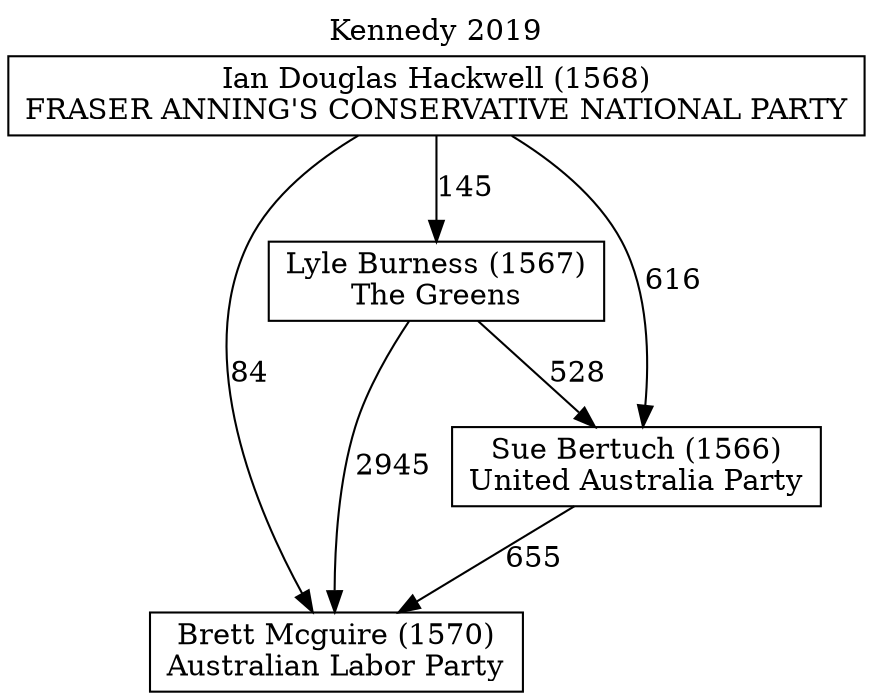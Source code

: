// House preference flow
digraph "Brett Mcguire (1570)_Kennedy_2019" {
	graph [label="Kennedy 2019" labelloc=t mclimit=10]
	node [shape=box]
	"Brett Mcguire (1570)" [label="Brett Mcguire (1570)
Australian Labor Party"]
	"Ian Douglas Hackwell (1568)" [label="Ian Douglas Hackwell (1568)
FRASER ANNING'S CONSERVATIVE NATIONAL PARTY"]
	"Lyle Burness (1567)" [label="Lyle Burness (1567)
The Greens"]
	"Sue Bertuch (1566)" [label="Sue Bertuch (1566)
United Australia Party"]
	"Ian Douglas Hackwell (1568)" -> "Brett Mcguire (1570)" [label=84]
	"Ian Douglas Hackwell (1568)" -> "Lyle Burness (1567)" [label=145]
	"Ian Douglas Hackwell (1568)" -> "Sue Bertuch (1566)" [label=616]
	"Lyle Burness (1567)" -> "Brett Mcguire (1570)" [label=2945]
	"Lyle Burness (1567)" -> "Sue Bertuch (1566)" [label=528]
	"Sue Bertuch (1566)" -> "Brett Mcguire (1570)" [label=655]
}
